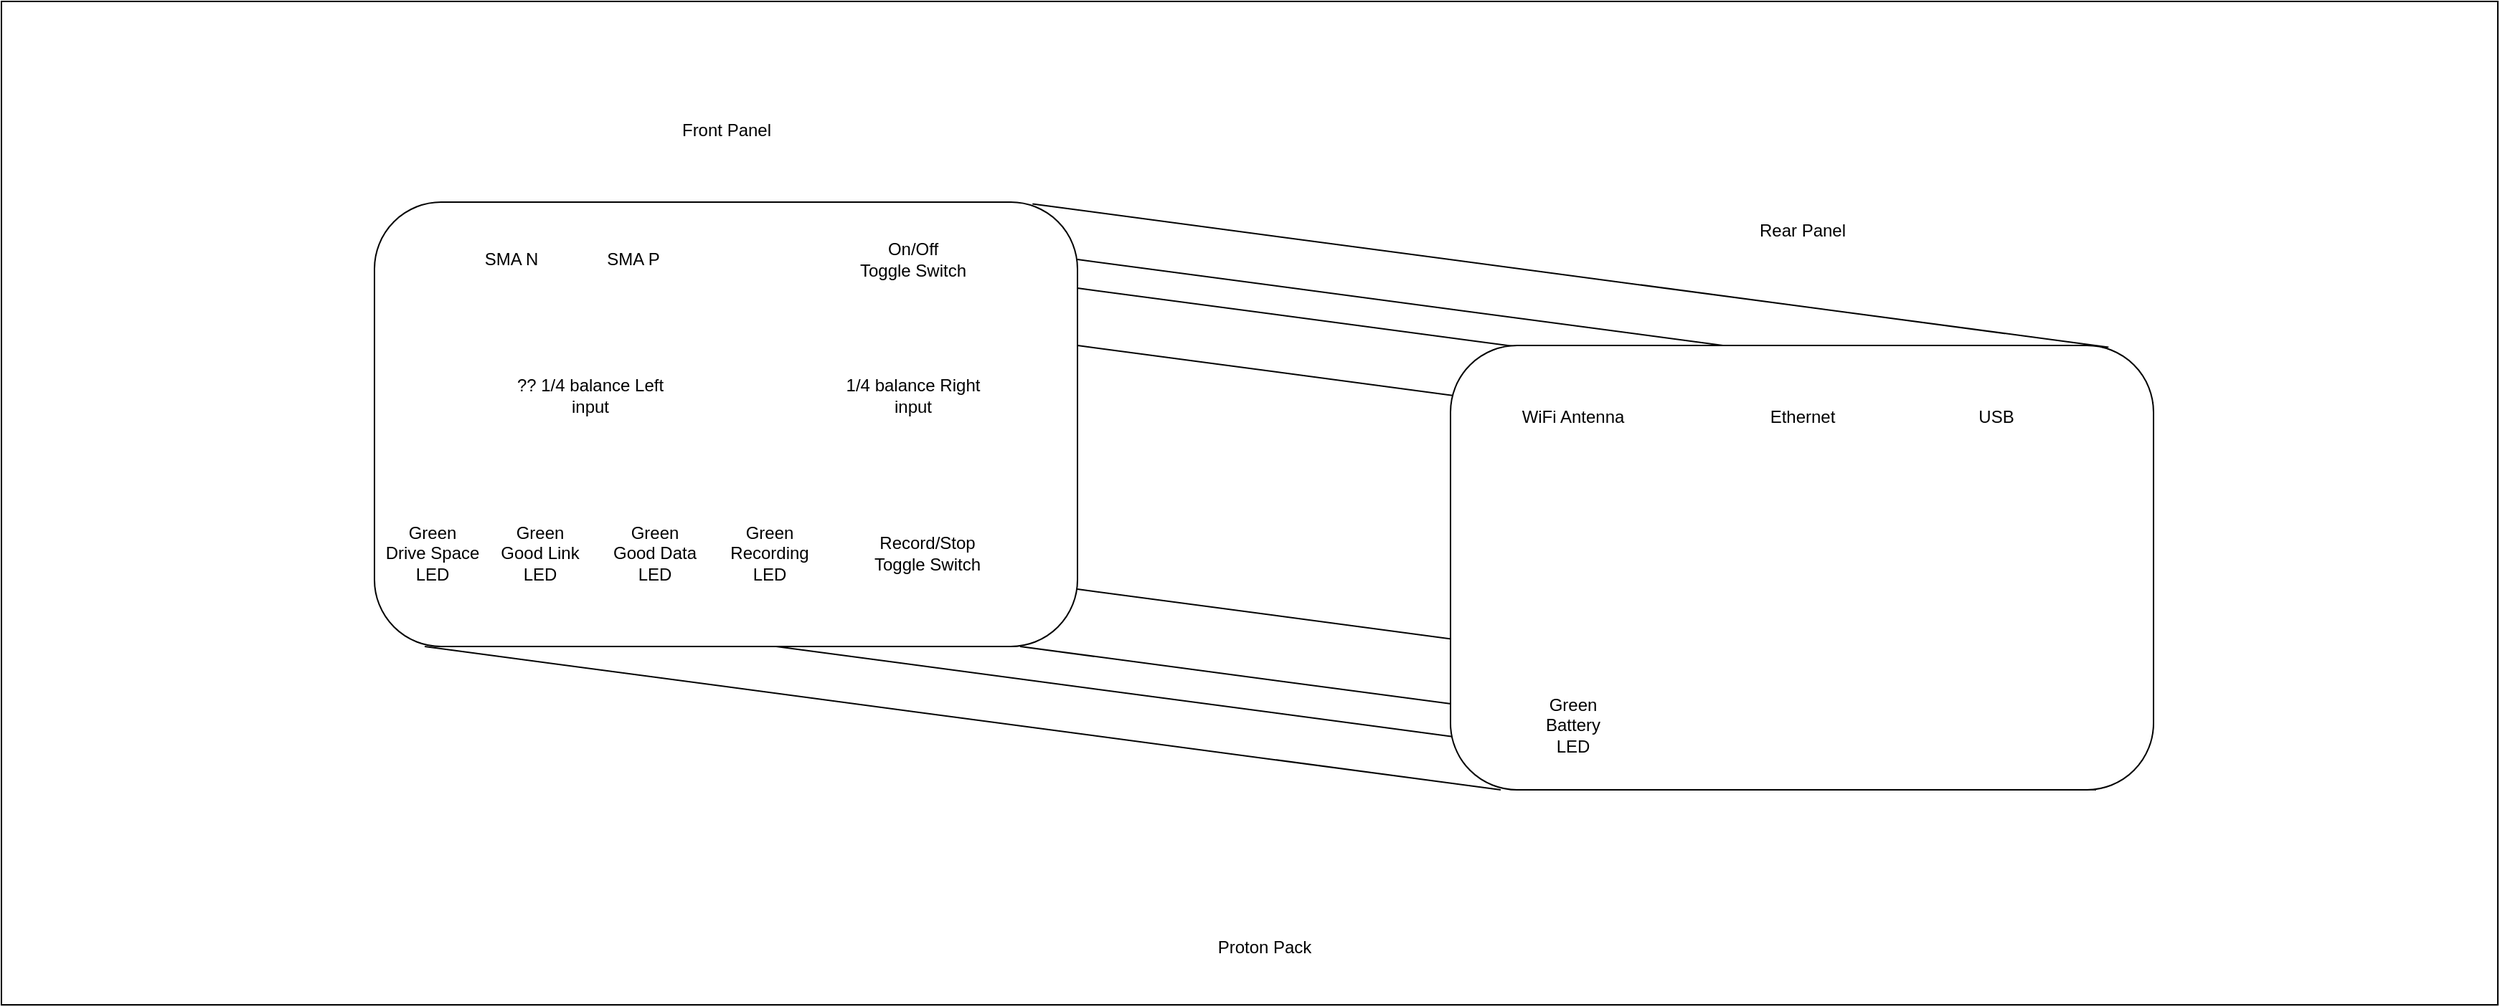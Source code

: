 <mxfile version="24.6.1" type="device">
  <diagram id="NSa18aZEY6gylXyAxlEX" name="Page-1">
    <mxGraphModel dx="1248" dy="982" grid="1" gridSize="10" guides="1" tooltips="1" connect="1" arrows="1" fold="1" page="1" pageScale="1" pageWidth="1600" pageHeight="900" math="0" shadow="0">
      <root>
        <mxCell id="0" />
        <mxCell id="1" parent="0" />
        <mxCell id="Y9yN1bhmZpT2N5PvJ_w0-34" value="" style="rounded=0;whiteSpace=wrap;html=1;movable=0;" parent="1" vertex="1">
          <mxGeometry x="130" y="100" width="1740" height="700" as="geometry" />
        </mxCell>
        <mxCell id="Y9yN1bhmZpT2N5PvJ_w0-43" value="" style="endArrow=none;html=1;rounded=0;fontFamily=Helvetica;fontSize=12;fontColor=default;exitX=0.936;exitY=0.004;exitDx=0;exitDy=0;exitPerimeter=0;entryX=0.936;entryY=0.004;entryDx=0;entryDy=0;entryPerimeter=0;" parent="1" edge="1">
          <mxGeometry width="50" height="50" relative="1" as="geometry">
            <mxPoint x="670.0" y="550" as="sourcePoint" />
            <mxPoint x="1420" y="650" as="targetPoint" />
          </mxGeometry>
        </mxCell>
        <mxCell id="Y9yN1bhmZpT2N5PvJ_w0-41" value="" style="endArrow=none;html=1;rounded=0;fontFamily=Helvetica;fontSize=12;fontColor=default;exitX=0.936;exitY=0.004;exitDx=0;exitDy=0;exitPerimeter=0;entryX=0.936;entryY=0.004;entryDx=0;entryDy=0;entryPerimeter=0;" parent="1" edge="1">
          <mxGeometry width="50" height="50" relative="1" as="geometry">
            <mxPoint x="880.0" y="300" as="sourcePoint" />
            <mxPoint x="1630" y="400" as="targetPoint" />
          </mxGeometry>
        </mxCell>
        <mxCell id="Y9yN1bhmZpT2N5PvJ_w0-42" value="" style="endArrow=none;html=1;rounded=0;fontFamily=Helvetica;fontSize=12;fontColor=default;exitX=0.936;exitY=0.004;exitDx=0;exitDy=0;exitPerimeter=0;entryX=0.936;entryY=0.004;entryDx=0;entryDy=0;entryPerimeter=0;" parent="1" edge="1">
          <mxGeometry width="50" height="50" relative="1" as="geometry">
            <mxPoint x="880.0" y="340" as="sourcePoint" />
            <mxPoint x="1630" y="440" as="targetPoint" />
          </mxGeometry>
        </mxCell>
        <mxCell id="Y9yN1bhmZpT2N5PvJ_w0-39" value="" style="endArrow=none;html=1;rounded=0;fontFamily=Helvetica;fontSize=12;fontColor=default;exitX=0.936;exitY=0.004;exitDx=0;exitDy=0;exitPerimeter=0;entryX=0.936;entryY=0.004;entryDx=0;entryDy=0;entryPerimeter=0;" parent="1" edge="1">
          <mxGeometry width="50" height="50" relative="1" as="geometry">
            <mxPoint x="880.0" y="280" as="sourcePoint" />
            <mxPoint x="1630" y="380" as="targetPoint" />
          </mxGeometry>
        </mxCell>
        <mxCell id="Y9yN1bhmZpT2N5PvJ_w0-40" value="" style="endArrow=none;html=1;rounded=0;fontFamily=Helvetica;fontSize=12;fontColor=default;exitX=0.936;exitY=0.004;exitDx=0;exitDy=0;exitPerimeter=0;entryX=0.936;entryY=0.004;entryDx=0;entryDy=0;entryPerimeter=0;" parent="1" edge="1">
          <mxGeometry width="50" height="50" relative="1" as="geometry">
            <mxPoint x="880.0" y="510" as="sourcePoint" />
            <mxPoint x="1630" y="610" as="targetPoint" />
          </mxGeometry>
        </mxCell>
        <mxCell id="Y9yN1bhmZpT2N5PvJ_w0-38" value="" style="endArrow=none;html=1;rounded=0;fontFamily=Helvetica;fontSize=12;fontColor=default;exitX=0.936;exitY=0.004;exitDx=0;exitDy=0;exitPerimeter=0;entryX=0.936;entryY=0.004;entryDx=0;entryDy=0;entryPerimeter=0;" parent="1" edge="1">
          <mxGeometry width="50" height="50" relative="1" as="geometry">
            <mxPoint x="840.0" y="550" as="sourcePoint" />
            <mxPoint x="1590.0" y="650" as="targetPoint" />
          </mxGeometry>
        </mxCell>
        <mxCell id="Y9yN1bhmZpT2N5PvJ_w0-7" value="" style="rounded=1;whiteSpace=wrap;html=1;" parent="1" vertex="1">
          <mxGeometry x="390" y="240" width="490" height="310" as="geometry" />
        </mxCell>
        <mxCell id="Y9yN1bhmZpT2N5PvJ_w0-25" value="Rear Panel" style="text;html=1;align=center;verticalAlign=middle;resizable=0;points=[];autosize=1;strokeColor=none;fillColor=none;" parent="1" vertex="1">
          <mxGeometry x="1345" y="250" width="80" height="20" as="geometry" />
        </mxCell>
        <mxCell id="Y9yN1bhmZpT2N5PvJ_w0-26" value="Proton Pack" style="text;html=1;align=center;verticalAlign=middle;resizable=0;points=[];autosize=1;strokeColor=none;fillColor=none;" parent="1" vertex="1">
          <mxGeometry x="970" y="750" width="80" height="20" as="geometry" />
        </mxCell>
        <mxCell id="Y9yN1bhmZpT2N5PvJ_w0-29" value="Front Panel" style="text;html=1;align=center;verticalAlign=middle;resizable=0;points=[];autosize=1;strokeColor=none;fillColor=none;" parent="1" vertex="1">
          <mxGeometry x="595" y="180" width="80" height="20" as="geometry" />
        </mxCell>
        <mxCell id="Y9yN1bhmZpT2N5PvJ_w0-35" value="" style="rounded=1;whiteSpace=wrap;html=1;" parent="1" vertex="1">
          <mxGeometry x="1140" y="340" width="490" height="310" as="geometry" />
        </mxCell>
        <mxCell id="Y9yN1bhmZpT2N5PvJ_w0-36" value="" style="endArrow=none;html=1;rounded=0;fontFamily=Helvetica;fontSize=12;fontColor=default;exitX=0.936;exitY=0.004;exitDx=0;exitDy=0;exitPerimeter=0;entryX=0.936;entryY=0.004;entryDx=0;entryDy=0;entryPerimeter=0;" parent="1" source="Y9yN1bhmZpT2N5PvJ_w0-7" target="Y9yN1bhmZpT2N5PvJ_w0-35" edge="1">
          <mxGeometry width="50" height="50" relative="1" as="geometry">
            <mxPoint x="1320" y="480" as="sourcePoint" />
            <mxPoint x="1370" y="430" as="targetPoint" />
          </mxGeometry>
        </mxCell>
        <mxCell id="Y9yN1bhmZpT2N5PvJ_w0-37" value="" style="endArrow=none;html=1;rounded=0;fontFamily=Helvetica;fontSize=12;fontColor=default;exitX=0.936;exitY=0.004;exitDx=0;exitDy=0;exitPerimeter=0;entryX=0.936;entryY=0.004;entryDx=0;entryDy=0;entryPerimeter=0;" parent="1" edge="1">
          <mxGeometry width="50" height="50" relative="1" as="geometry">
            <mxPoint x="425.0" y="550.0" as="sourcePoint" />
            <mxPoint x="1175.0" y="650.0" as="targetPoint" />
          </mxGeometry>
        </mxCell>
        <mxCell id="Y9yN1bhmZpT2N5PvJ_w0-44" value="Ethernet" style="text;html=1;align=center;verticalAlign=middle;resizable=0;points=[];autosize=1;strokeColor=none;fillColor=none;fontSize=12;fontFamily=Helvetica;fontColor=default;" parent="1" vertex="1">
          <mxGeometry x="1355" y="380" width="60" height="20" as="geometry" />
        </mxCell>
        <mxCell id="Y9yN1bhmZpT2N5PvJ_w0-45" value="USB" style="text;html=1;align=center;verticalAlign=middle;resizable=0;points=[];autosize=1;strokeColor=none;fillColor=none;fontSize=12;fontFamily=Helvetica;fontColor=default;" parent="1" vertex="1">
          <mxGeometry x="1500" y="380" width="40" height="20" as="geometry" />
        </mxCell>
        <mxCell id="Y9yN1bhmZpT2N5PvJ_w0-46" value="SMA P" style="text;html=1;align=center;verticalAlign=middle;resizable=0;points=[];autosize=1;strokeColor=none;fillColor=none;fontSize=12;fontFamily=Helvetica;fontColor=default;" parent="1" vertex="1">
          <mxGeometry x="545" y="270" width="50" height="20" as="geometry" />
        </mxCell>
        <mxCell id="Y9yN1bhmZpT2N5PvJ_w0-47" value="SMA N" style="text;html=1;align=center;verticalAlign=middle;resizable=0;points=[];autosize=1;strokeColor=none;fillColor=none;fontSize=12;fontFamily=Helvetica;fontColor=default;" parent="1" vertex="1">
          <mxGeometry x="460" y="270" width="50" height="20" as="geometry" />
        </mxCell>
        <mxCell id="Y9yN1bhmZpT2N5PvJ_w0-48" value="WiFi Antenna" style="text;html=1;align=center;verticalAlign=middle;resizable=0;points=[];autosize=1;strokeColor=none;fillColor=none;fontSize=12;fontFamily=Helvetica;fontColor=default;" parent="1" vertex="1">
          <mxGeometry x="1180" y="380" width="90" height="20" as="geometry" />
        </mxCell>
        <mxCell id="Y9yN1bhmZpT2N5PvJ_w0-49" value="On/Off&lt;br&gt;Toggle Switch" style="text;html=1;align=center;verticalAlign=middle;resizable=0;points=[];autosize=1;strokeColor=none;fillColor=none;fontSize=12;fontFamily=Helvetica;fontColor=default;" parent="1" vertex="1">
          <mxGeometry x="720" y="265" width="90" height="30" as="geometry" />
        </mxCell>
        <mxCell id="Y9yN1bhmZpT2N5PvJ_w0-51" value="Record/Stop&lt;br&gt;Toggle Switch" style="text;html=1;align=center;verticalAlign=middle;resizable=0;points=[];autosize=1;strokeColor=none;fillColor=none;fontSize=12;fontFamily=Helvetica;fontColor=default;" parent="1" vertex="1">
          <mxGeometry x="730" y="470" width="90" height="30" as="geometry" />
        </mxCell>
        <mxCell id="Y9yN1bhmZpT2N5PvJ_w0-52" value="Green &lt;br&gt;Good Data&lt;br&gt;LED" style="text;html=1;align=center;verticalAlign=middle;resizable=0;points=[];autosize=1;strokeColor=none;fillColor=none;fontSize=12;fontFamily=Helvetica;fontColor=default;" parent="1" vertex="1">
          <mxGeometry x="550" y="460" width="70" height="50" as="geometry" />
        </mxCell>
        <mxCell id="Y9yN1bhmZpT2N5PvJ_w0-53" value="Green&lt;br&gt;Good Link&lt;br&gt;LED" style="text;html=1;align=center;verticalAlign=middle;resizable=0;points=[];autosize=1;strokeColor=none;fillColor=none;fontSize=12;fontFamily=Helvetica;fontColor=default;" parent="1" vertex="1">
          <mxGeometry x="470" y="460" width="70" height="50" as="geometry" />
        </mxCell>
        <mxCell id="Y9yN1bhmZpT2N5PvJ_w0-54" value="Green&lt;br&gt;Recording&lt;br&gt;LED" style="text;html=1;align=center;verticalAlign=middle;resizable=0;points=[];autosize=1;strokeColor=none;fillColor=none;fontSize=12;fontFamily=Helvetica;fontColor=default;" parent="1" vertex="1">
          <mxGeometry x="630" y="460" width="70" height="50" as="geometry" />
        </mxCell>
        <mxCell id="Y9yN1bhmZpT2N5PvJ_w0-56" value="Green&lt;br&gt;Drive Space&lt;br&gt;LED" style="text;html=1;align=center;verticalAlign=middle;resizable=0;points=[];autosize=1;strokeColor=none;fillColor=none;fontSize=12;fontFamily=Helvetica;fontColor=default;" parent="1" vertex="1">
          <mxGeometry x="390" y="460" width="80" height="50" as="geometry" />
        </mxCell>
        <mxCell id="Y9yN1bhmZpT2N5PvJ_w0-57" value="Green&lt;br&gt;Battery&lt;br&gt;LED" style="text;html=1;align=center;verticalAlign=middle;resizable=0;points=[];autosize=1;strokeColor=none;fillColor=none;fontSize=12;fontFamily=Helvetica;fontColor=default;" parent="1" vertex="1">
          <mxGeometry x="1200" y="580" width="50" height="50" as="geometry" />
        </mxCell>
        <mxCell id="5Na_U4txtoTZAWR6LoX1-1" value="1/4 balance Right&lt;br&gt;input" style="text;html=1;align=center;verticalAlign=middle;resizable=0;points=[];autosize=1;strokeColor=none;fillColor=none;fontSize=12;fontFamily=Helvetica;fontColor=default;" vertex="1" parent="1">
          <mxGeometry x="705" y="355" width="120" height="40" as="geometry" />
        </mxCell>
        <mxCell id="5Na_U4txtoTZAWR6LoX1-2" value="?? 1/4 balance Left&lt;br&gt;input" style="text;html=1;align=center;verticalAlign=middle;resizable=0;points=[];autosize=1;strokeColor=none;fillColor=none;fontSize=12;fontFamily=Helvetica;fontColor=default;" vertex="1" parent="1">
          <mxGeometry x="475" y="355" width="130" height="40" as="geometry" />
        </mxCell>
      </root>
    </mxGraphModel>
  </diagram>
</mxfile>
